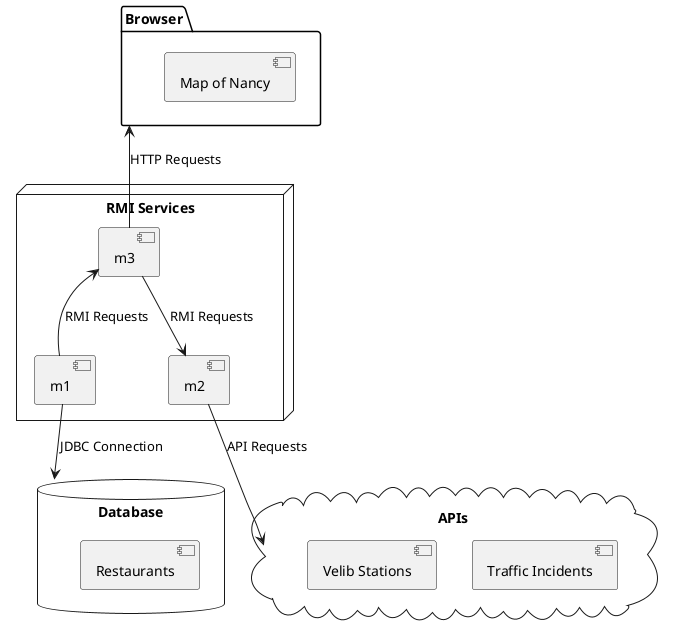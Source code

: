 @startuml

package "Browser" {
  [Map of Nancy]
}

database "Database" {
  [Restaurants]
}

cloud "APIs" {
  [Traffic Incidents]
  [Velib Stations]
}

node "RMI Services" {
  [m1]
  [m2]
  [m3]
}

Browser <-- m3 : HTTP Requests
m3 --> m2 : RMI Requests
m2 --> APIs : API Requests
m1 --> Database : JDBC Connection
m3 <-- m1 : RMI Requests

@enduml